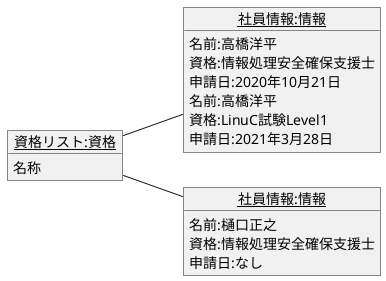 @startuml 課題3-1
left to right direction
object "<u>資格リスト:資格</u>" as sikaku{
    名称
}
object "<u>社員情報:情報</u>" as syain1{
    名前:高橋洋平
    資格:情報処理安全確保支援士
    申請日:2020年10月21日
}
object "<u>社員情報:情報</u>" as syain2{
    名前:樋口正之
    資格:情報処理安全確保支援士
    申請日:なし
}
object "<u>社員情報:情報</u>" as syain1{
    名前:高橋洋平
    資格:LinuC試験Level1
    申請日:2021年3月28日
}
sikaku -- syain1
sikaku -- syain2

@enduml